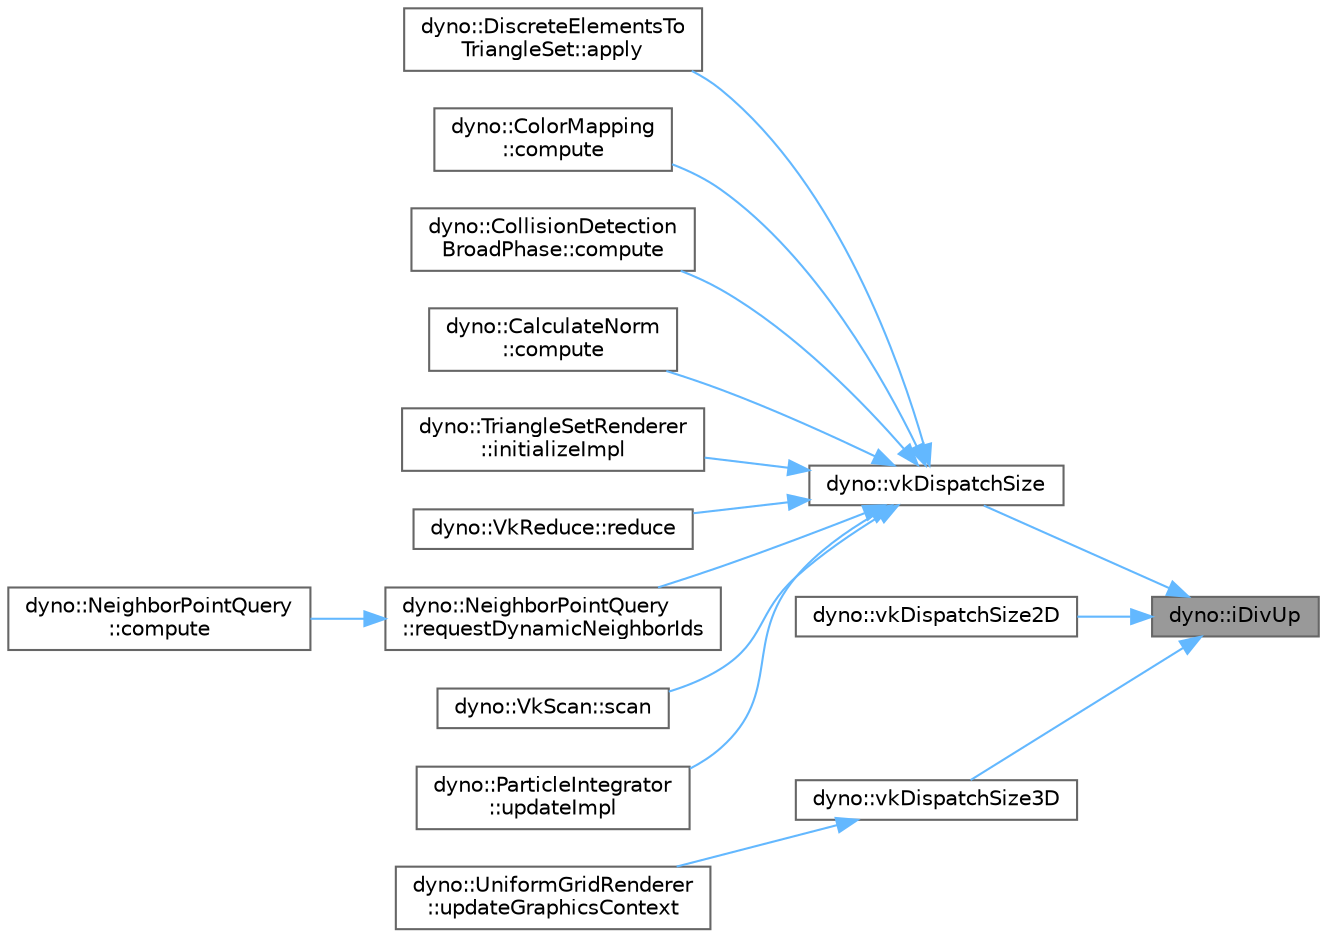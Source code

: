 digraph "dyno::iDivUp"
{
 // LATEX_PDF_SIZE
  bgcolor="transparent";
  edge [fontname=Helvetica,fontsize=10,labelfontname=Helvetica,labelfontsize=10];
  node [fontname=Helvetica,fontsize=10,shape=box,height=0.2,width=0.4];
  rankdir="RL";
  Node1 [id="Node000001",label="dyno::iDivUp",height=0.2,width=0.4,color="gray40", fillcolor="grey60", style="filled", fontcolor="black",tooltip=" "];
  Node1 -> Node2 [id="edge1_Node000001_Node000002",dir="back",color="steelblue1",style="solid",tooltip=" "];
  Node2 [id="Node000002",label="dyno::vkDispatchSize",height=0.2,width=0.4,color="grey40", fillcolor="white", style="filled",URL="$namespacedyno.html#a07be42ef7f108666ffd8be1c89652c42",tooltip=" "];
  Node2 -> Node3 [id="edge2_Node000002_Node000003",dir="back",color="steelblue1",style="solid",tooltip=" "];
  Node3 [id="Node000003",label="dyno::DiscreteElementsTo\lTriangleSet::apply",height=0.2,width=0.4,color="grey40", fillcolor="white", style="filled",URL="$classdyno_1_1_discrete_elements_to_triangle_set.html#aef74f0976deffaa614f48019eb868668",tooltip=" "];
  Node2 -> Node4 [id="edge3_Node000002_Node000004",dir="back",color="steelblue1",style="solid",tooltip=" "];
  Node4 [id="Node000004",label="dyno::ColorMapping\l::compute",height=0.2,width=0.4,color="grey40", fillcolor="white", style="filled",URL="$classdyno_1_1_color_mapping.html#a6ad4a3bb372222956dcffccc7e5e5358",tooltip=" "];
  Node2 -> Node5 [id="edge4_Node000002_Node000005",dir="back",color="steelblue1",style="solid",tooltip=" "];
  Node5 [id="Node000005",label="dyno::CollisionDetection\lBroadPhase::compute",height=0.2,width=0.4,color="grey40", fillcolor="white", style="filled",URL="$classdyno_1_1_collision_detection_broad_phase.html#a4f0499bd2db19258321a519894ee8740",tooltip=" "];
  Node2 -> Node6 [id="edge5_Node000002_Node000006",dir="back",color="steelblue1",style="solid",tooltip=" "];
  Node6 [id="Node000006",label="dyno::CalculateNorm\l::compute",height=0.2,width=0.4,color="grey40", fillcolor="white", style="filled",URL="$classdyno_1_1_calculate_norm.html#a7d1e617de5951a6c82ae0d0acdfcf5e7",tooltip=" "];
  Node2 -> Node7 [id="edge6_Node000002_Node000007",dir="back",color="steelblue1",style="solid",tooltip=" "];
  Node7 [id="Node000007",label="dyno::TriangleSetRenderer\l::initializeImpl",height=0.2,width=0.4,color="grey40", fillcolor="white", style="filled",URL="$classdyno_1_1_triangle_set_renderer.html#a8f6938982936894538a2b36e2eb008a6",tooltip=" "];
  Node2 -> Node8 [id="edge7_Node000002_Node000008",dir="back",color="steelblue1",style="solid",tooltip=" "];
  Node8 [id="Node000008",label="dyno::VkReduce::reduce",height=0.2,width=0.4,color="grey40", fillcolor="white", style="filled",URL="$classdyno_1_1_vk_reduce.html#a6ceb503c7e89d56d55496275a8dd63f1",tooltip=" "];
  Node2 -> Node9 [id="edge8_Node000002_Node000009",dir="back",color="steelblue1",style="solid",tooltip=" "];
  Node9 [id="Node000009",label="dyno::NeighborPointQuery\l::requestDynamicNeighborIds",height=0.2,width=0.4,color="grey40", fillcolor="white", style="filled",URL="$classdyno_1_1_neighbor_point_query.html#a146919fb40acd11e7f6c60ae9c610d8b",tooltip=" "];
  Node9 -> Node10 [id="edge9_Node000009_Node000010",dir="back",color="steelblue1",style="solid",tooltip=" "];
  Node10 [id="Node000010",label="dyno::NeighborPointQuery\l::compute",height=0.2,width=0.4,color="grey40", fillcolor="white", style="filled",URL="$classdyno_1_1_neighbor_point_query.html#a753171c135cebf5fdb9983ad0cbcfdbc",tooltip=" "];
  Node2 -> Node11 [id="edge10_Node000002_Node000011",dir="back",color="steelblue1",style="solid",tooltip=" "];
  Node11 [id="Node000011",label="dyno::VkScan::scan",height=0.2,width=0.4,color="grey40", fillcolor="white", style="filled",URL="$classdyno_1_1_vk_scan.html#a6dcd2288683f04f5f369a998b08556bf",tooltip=" "];
  Node2 -> Node12 [id="edge11_Node000002_Node000012",dir="back",color="steelblue1",style="solid",tooltip=" "];
  Node12 [id="Node000012",label="dyno::ParticleIntegrator\l::updateImpl",height=0.2,width=0.4,color="grey40", fillcolor="white", style="filled",URL="$classdyno_1_1_particle_integrator.html#a4d5711ee89cdc824a4eca0890a47edfa",tooltip=" "];
  Node1 -> Node13 [id="edge12_Node000001_Node000013",dir="back",color="steelblue1",style="solid",tooltip=" "];
  Node13 [id="Node000013",label="dyno::vkDispatchSize2D",height=0.2,width=0.4,color="grey40", fillcolor="white", style="filled",URL="$namespacedyno.html#a627ddc18add67cbd80c8d52065623e6f",tooltip=" "];
  Node1 -> Node14 [id="edge13_Node000001_Node000014",dir="back",color="steelblue1",style="solid",tooltip=" "];
  Node14 [id="Node000014",label="dyno::vkDispatchSize3D",height=0.2,width=0.4,color="grey40", fillcolor="white", style="filled",URL="$namespacedyno.html#adeeb0ea68d5d81acc108bddabf388c00",tooltip=" "];
  Node14 -> Node15 [id="edge14_Node000014_Node000015",dir="back",color="steelblue1",style="solid",tooltip=" "];
  Node15 [id="Node000015",label="dyno::UniformGridRenderer\l::updateGraphicsContext",height=0.2,width=0.4,color="grey40", fillcolor="white", style="filled",URL="$classdyno_1_1_uniform_grid_renderer.html#a18bd67ade5a4dedcde4b1056eda9b9d3",tooltip=" "];
}

